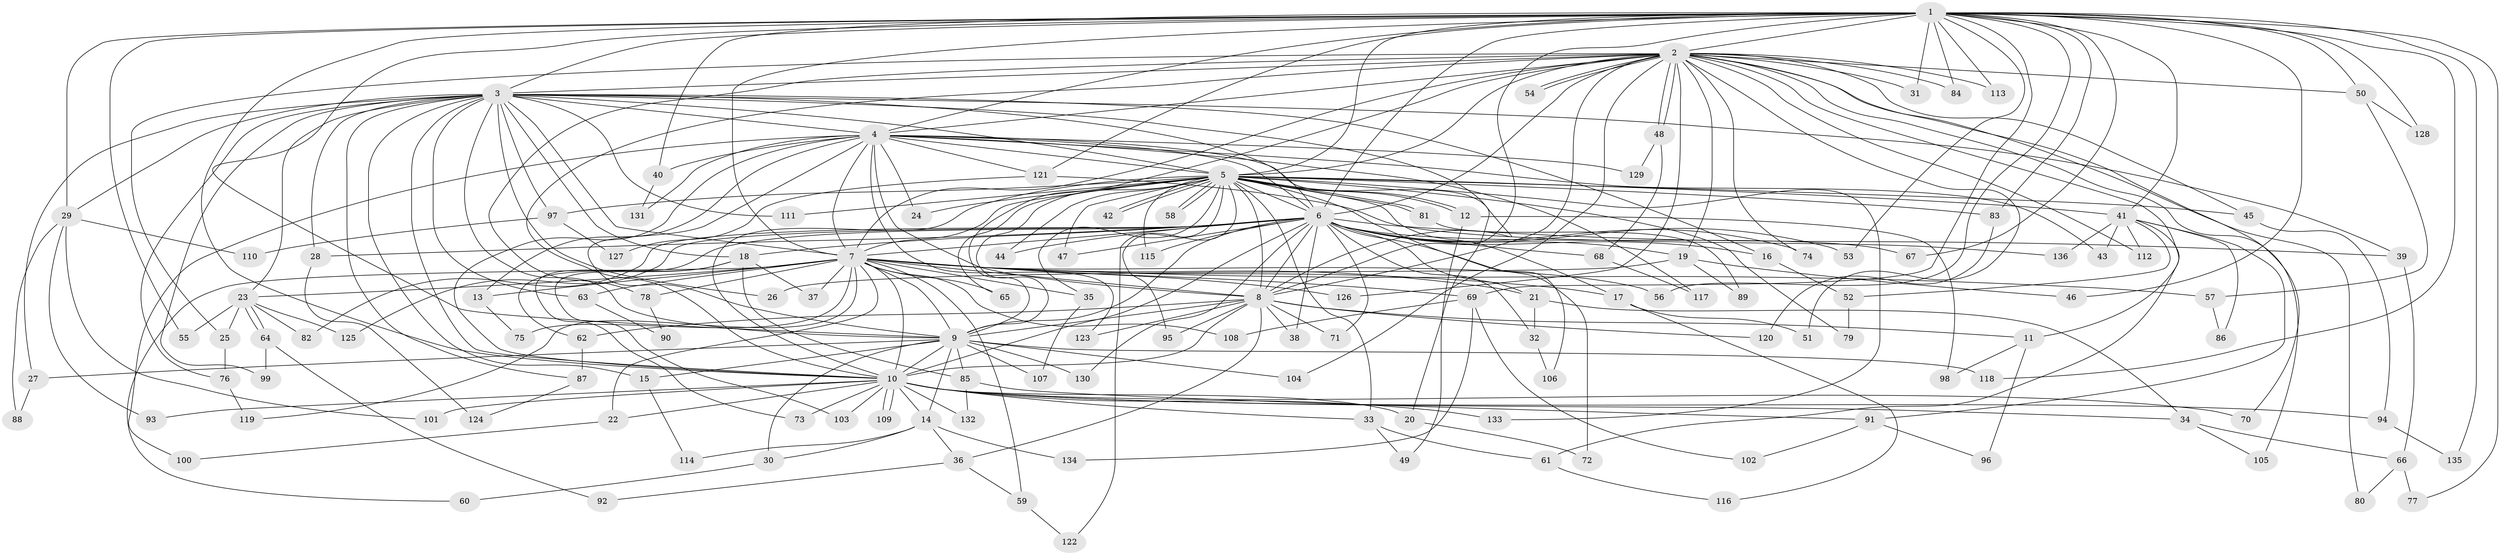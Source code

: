 // Generated by graph-tools (version 1.1) at 2025/01/03/09/25 03:01:20]
// undirected, 136 vertices, 297 edges
graph export_dot {
graph [start="1"]
  node [color=gray90,style=filled];
  1;
  2;
  3;
  4;
  5;
  6;
  7;
  8;
  9;
  10;
  11;
  12;
  13;
  14;
  15;
  16;
  17;
  18;
  19;
  20;
  21;
  22;
  23;
  24;
  25;
  26;
  27;
  28;
  29;
  30;
  31;
  32;
  33;
  34;
  35;
  36;
  37;
  38;
  39;
  40;
  41;
  42;
  43;
  44;
  45;
  46;
  47;
  48;
  49;
  50;
  51;
  52;
  53;
  54;
  55;
  56;
  57;
  58;
  59;
  60;
  61;
  62;
  63;
  64;
  65;
  66;
  67;
  68;
  69;
  70;
  71;
  72;
  73;
  74;
  75;
  76;
  77;
  78;
  79;
  80;
  81;
  82;
  83;
  84;
  85;
  86;
  87;
  88;
  89;
  90;
  91;
  92;
  93;
  94;
  95;
  96;
  97;
  98;
  99;
  100;
  101;
  102;
  103;
  104;
  105;
  106;
  107;
  108;
  109;
  110;
  111;
  112;
  113;
  114;
  115;
  116;
  117;
  118;
  119;
  120;
  121;
  122;
  123;
  124;
  125;
  126;
  127;
  128;
  129;
  130;
  131;
  132;
  133;
  134;
  135;
  136;
  1 -- 2;
  1 -- 3;
  1 -- 4;
  1 -- 5;
  1 -- 6;
  1 -- 7;
  1 -- 8;
  1 -- 9;
  1 -- 10;
  1 -- 29;
  1 -- 31;
  1 -- 40;
  1 -- 41;
  1 -- 46;
  1 -- 50;
  1 -- 53;
  1 -- 55;
  1 -- 56;
  1 -- 67;
  1 -- 69;
  1 -- 77;
  1 -- 83;
  1 -- 84;
  1 -- 113;
  1 -- 118;
  1 -- 121;
  1 -- 128;
  1 -- 135;
  2 -- 3;
  2 -- 4;
  2 -- 5;
  2 -- 6;
  2 -- 7;
  2 -- 8;
  2 -- 9;
  2 -- 10;
  2 -- 11;
  2 -- 19;
  2 -- 25;
  2 -- 31;
  2 -- 45;
  2 -- 48;
  2 -- 48;
  2 -- 50;
  2 -- 51;
  2 -- 54;
  2 -- 54;
  2 -- 70;
  2 -- 74;
  2 -- 78;
  2 -- 80;
  2 -- 84;
  2 -- 104;
  2 -- 105;
  2 -- 112;
  2 -- 113;
  2 -- 126;
  3 -- 4;
  3 -- 5;
  3 -- 6;
  3 -- 7;
  3 -- 8;
  3 -- 9;
  3 -- 10;
  3 -- 15;
  3 -- 16;
  3 -- 18;
  3 -- 23;
  3 -- 26;
  3 -- 27;
  3 -- 28;
  3 -- 29;
  3 -- 39;
  3 -- 63;
  3 -- 76;
  3 -- 87;
  3 -- 97;
  3 -- 99;
  3 -- 111;
  4 -- 5;
  4 -- 6;
  4 -- 7;
  4 -- 8;
  4 -- 9;
  4 -- 10;
  4 -- 13;
  4 -- 20;
  4 -- 24;
  4 -- 40;
  4 -- 43;
  4 -- 100;
  4 -- 117;
  4 -- 121;
  4 -- 123;
  4 -- 129;
  4 -- 131;
  5 -- 6;
  5 -- 7;
  5 -- 8;
  5 -- 9;
  5 -- 10;
  5 -- 12;
  5 -- 12;
  5 -- 17;
  5 -- 24;
  5 -- 33;
  5 -- 35;
  5 -- 41;
  5 -- 42;
  5 -- 42;
  5 -- 44;
  5 -- 45;
  5 -- 47;
  5 -- 58;
  5 -- 58;
  5 -- 65;
  5 -- 79;
  5 -- 81;
  5 -- 81;
  5 -- 83;
  5 -- 95;
  5 -- 97;
  5 -- 106;
  5 -- 111;
  5 -- 115;
  5 -- 122;
  5 -- 133;
  6 -- 7;
  6 -- 8;
  6 -- 9;
  6 -- 10;
  6 -- 16;
  6 -- 18;
  6 -- 19;
  6 -- 21;
  6 -- 28;
  6 -- 32;
  6 -- 38;
  6 -- 39;
  6 -- 44;
  6 -- 47;
  6 -- 53;
  6 -- 62;
  6 -- 67;
  6 -- 68;
  6 -- 71;
  6 -- 72;
  6 -- 74;
  6 -- 82;
  6 -- 115;
  6 -- 125;
  6 -- 130;
  7 -- 8;
  7 -- 9;
  7 -- 10;
  7 -- 13;
  7 -- 17;
  7 -- 21;
  7 -- 22;
  7 -- 23;
  7 -- 35;
  7 -- 37;
  7 -- 56;
  7 -- 57;
  7 -- 59;
  7 -- 60;
  7 -- 63;
  7 -- 65;
  7 -- 69;
  7 -- 75;
  7 -- 78;
  7 -- 108;
  7 -- 119;
  7 -- 126;
  8 -- 9;
  8 -- 10;
  8 -- 11;
  8 -- 36;
  8 -- 38;
  8 -- 62;
  8 -- 71;
  8 -- 95;
  8 -- 120;
  8 -- 123;
  9 -- 10;
  9 -- 14;
  9 -- 15;
  9 -- 27;
  9 -- 30;
  9 -- 85;
  9 -- 104;
  9 -- 107;
  9 -- 118;
  9 -- 130;
  10 -- 14;
  10 -- 20;
  10 -- 22;
  10 -- 33;
  10 -- 34;
  10 -- 70;
  10 -- 73;
  10 -- 93;
  10 -- 94;
  10 -- 101;
  10 -- 103;
  10 -- 109;
  10 -- 109;
  10 -- 132;
  10 -- 133;
  11 -- 96;
  11 -- 98;
  12 -- 49;
  12 -- 98;
  13 -- 75;
  14 -- 30;
  14 -- 36;
  14 -- 114;
  14 -- 134;
  15 -- 114;
  16 -- 52;
  17 -- 51;
  17 -- 116;
  18 -- 37;
  18 -- 73;
  18 -- 85;
  18 -- 103;
  19 -- 26;
  19 -- 46;
  19 -- 89;
  20 -- 72;
  21 -- 32;
  21 -- 34;
  22 -- 100;
  23 -- 25;
  23 -- 55;
  23 -- 64;
  23 -- 64;
  23 -- 82;
  23 -- 125;
  25 -- 76;
  27 -- 88;
  28 -- 124;
  29 -- 88;
  29 -- 93;
  29 -- 101;
  29 -- 110;
  30 -- 60;
  32 -- 106;
  33 -- 49;
  33 -- 61;
  34 -- 66;
  34 -- 105;
  35 -- 107;
  36 -- 59;
  36 -- 92;
  39 -- 66;
  40 -- 131;
  41 -- 43;
  41 -- 52;
  41 -- 61;
  41 -- 86;
  41 -- 91;
  41 -- 112;
  41 -- 136;
  45 -- 94;
  48 -- 68;
  48 -- 129;
  50 -- 57;
  50 -- 128;
  52 -- 79;
  57 -- 86;
  59 -- 122;
  61 -- 116;
  62 -- 87;
  63 -- 90;
  64 -- 92;
  64 -- 99;
  66 -- 77;
  66 -- 80;
  68 -- 117;
  69 -- 102;
  69 -- 108;
  69 -- 134;
  76 -- 119;
  78 -- 90;
  81 -- 89;
  83 -- 120;
  85 -- 91;
  85 -- 132;
  87 -- 124;
  91 -- 96;
  91 -- 102;
  94 -- 135;
  97 -- 110;
  97 -- 127;
  121 -- 127;
  121 -- 136;
}
